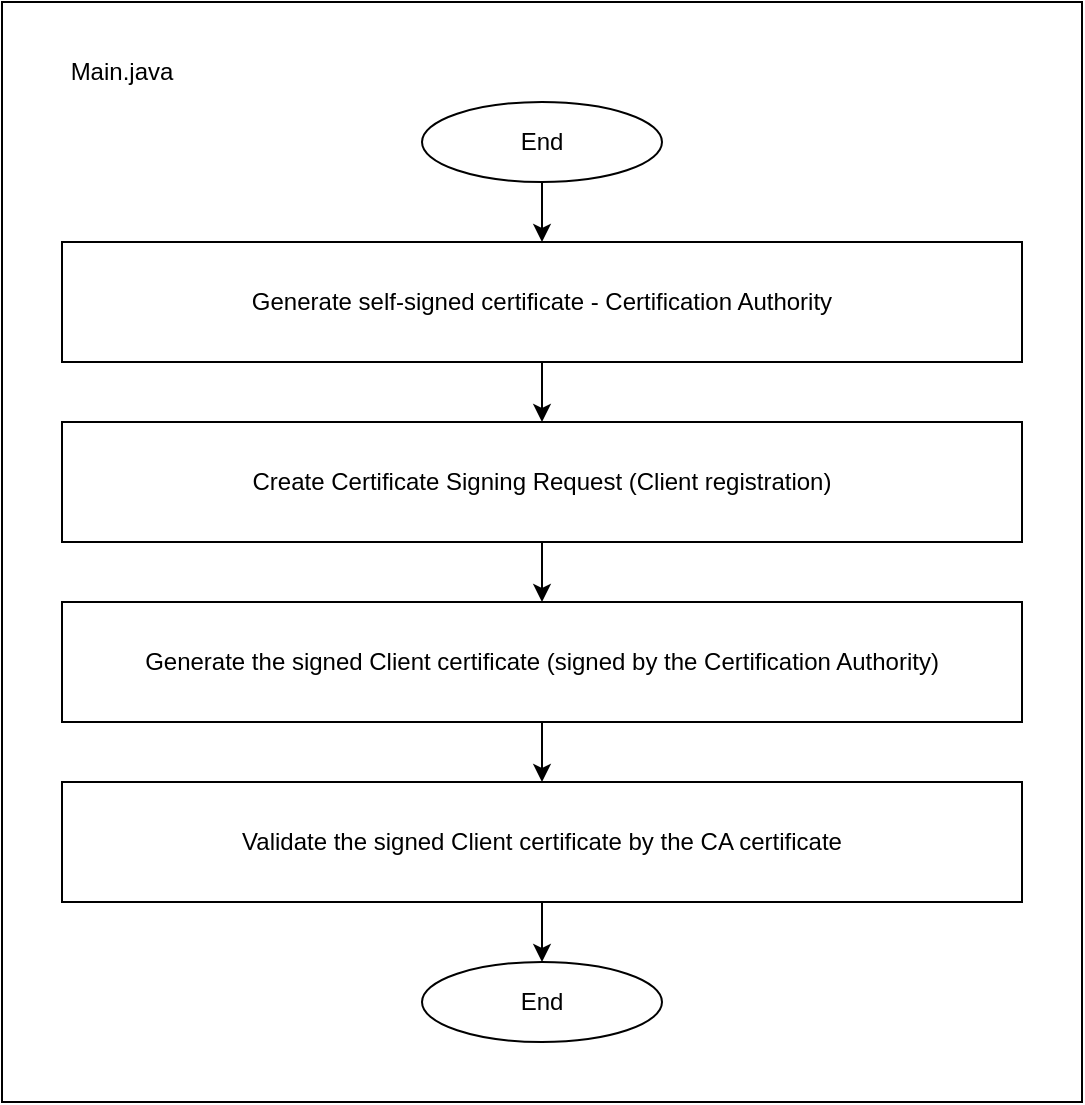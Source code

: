 <mxfile version="17.4.6" type="device"><diagram id="C5RBs43oDa-KdzZeNtuy" name="Page-1"><mxGraphModel dx="2062" dy="1094" grid="1" gridSize="10" guides="1" tooltips="1" connect="1" arrows="1" fold="1" page="1" pageScale="1" pageWidth="827" pageHeight="1169" math="0" shadow="0"><root><mxCell id="WIyWlLk6GJQsqaUBKTNV-0"/><mxCell id="WIyWlLk6GJQsqaUBKTNV-1" parent="WIyWlLk6GJQsqaUBKTNV-0"/><mxCell id="ZepSi94_wtxgY_rUBG2V-49" value="" style="rounded=0;whiteSpace=wrap;html=1;" vertex="1" parent="WIyWlLk6GJQsqaUBKTNV-1"><mxGeometry x="40" y="40" width="540" height="550" as="geometry"/></mxCell><mxCell id="ZepSi94_wtxgY_rUBG2V-50" value="Main.java" style="text;html=1;strokeColor=none;fillColor=none;align=center;verticalAlign=middle;whiteSpace=wrap;rounded=0;" vertex="1" parent="WIyWlLk6GJQsqaUBKTNV-1"><mxGeometry x="70" y="60" width="60" height="30" as="geometry"/></mxCell><mxCell id="ZepSi94_wtxgY_rUBG2V-55" style="edgeStyle=orthogonalEdgeStyle;rounded=0;orthogonalLoop=1;jettySize=auto;html=1;exitX=0.5;exitY=1;exitDx=0;exitDy=0;entryX=0.5;entryY=0;entryDx=0;entryDy=0;" edge="1" parent="WIyWlLk6GJQsqaUBKTNV-1" source="ZepSi94_wtxgY_rUBG2V-51" target="ZepSi94_wtxgY_rUBG2V-52"><mxGeometry relative="1" as="geometry"/></mxCell><mxCell id="ZepSi94_wtxgY_rUBG2V-51" value="Generate self-signed certificate - Certification Authority" style="rounded=0;whiteSpace=wrap;html=1;" vertex="1" parent="WIyWlLk6GJQsqaUBKTNV-1"><mxGeometry x="70" y="160" width="480" height="60" as="geometry"/></mxCell><mxCell id="ZepSi94_wtxgY_rUBG2V-56" style="edgeStyle=orthogonalEdgeStyle;rounded=0;orthogonalLoop=1;jettySize=auto;html=1;exitX=0.5;exitY=1;exitDx=0;exitDy=0;entryX=0.5;entryY=0;entryDx=0;entryDy=0;" edge="1" parent="WIyWlLk6GJQsqaUBKTNV-1" source="ZepSi94_wtxgY_rUBG2V-52" target="ZepSi94_wtxgY_rUBG2V-53"><mxGeometry relative="1" as="geometry"/></mxCell><mxCell id="ZepSi94_wtxgY_rUBG2V-52" value="Create Certificate Signing Request (Client registration)" style="rounded=0;whiteSpace=wrap;html=1;" vertex="1" parent="WIyWlLk6GJQsqaUBKTNV-1"><mxGeometry x="70" y="250" width="480" height="60" as="geometry"/></mxCell><mxCell id="ZepSi94_wtxgY_rUBG2V-58" style="edgeStyle=orthogonalEdgeStyle;rounded=0;orthogonalLoop=1;jettySize=auto;html=1;exitX=0.5;exitY=1;exitDx=0;exitDy=0;entryX=0.5;entryY=0;entryDx=0;entryDy=0;" edge="1" parent="WIyWlLk6GJQsqaUBKTNV-1" source="ZepSi94_wtxgY_rUBG2V-53" target="ZepSi94_wtxgY_rUBG2V-57"><mxGeometry relative="1" as="geometry"/></mxCell><mxCell id="ZepSi94_wtxgY_rUBG2V-53" value="Generate the signed Client certificate (signed by the Certification Authority)" style="rounded=0;whiteSpace=wrap;html=1;" vertex="1" parent="WIyWlLk6GJQsqaUBKTNV-1"><mxGeometry x="70" y="340" width="480" height="60" as="geometry"/></mxCell><mxCell id="ZepSi94_wtxgY_rUBG2V-61" style="edgeStyle=orthogonalEdgeStyle;rounded=0;orthogonalLoop=1;jettySize=auto;html=1;exitX=0.5;exitY=1;exitDx=0;exitDy=0;entryX=0.5;entryY=0;entryDx=0;entryDy=0;" edge="1" parent="WIyWlLk6GJQsqaUBKTNV-1" source="ZepSi94_wtxgY_rUBG2V-57" target="ZepSi94_wtxgY_rUBG2V-59"><mxGeometry relative="1" as="geometry"/></mxCell><mxCell id="ZepSi94_wtxgY_rUBG2V-57" value="Validate the signed Client certificate by the CA certificate" style="rounded=0;whiteSpace=wrap;html=1;" vertex="1" parent="WIyWlLk6GJQsqaUBKTNV-1"><mxGeometry x="70" y="430" width="480" height="60" as="geometry"/></mxCell><mxCell id="ZepSi94_wtxgY_rUBG2V-59" value="End" style="ellipse;whiteSpace=wrap;html=1;" vertex="1" parent="WIyWlLk6GJQsqaUBKTNV-1"><mxGeometry x="250" y="520" width="120" height="40" as="geometry"/></mxCell><mxCell id="ZepSi94_wtxgY_rUBG2V-63" style="edgeStyle=orthogonalEdgeStyle;rounded=0;orthogonalLoop=1;jettySize=auto;html=1;exitX=0.5;exitY=1;exitDx=0;exitDy=0;entryX=0.5;entryY=0;entryDx=0;entryDy=0;" edge="1" parent="WIyWlLk6GJQsqaUBKTNV-1" source="ZepSi94_wtxgY_rUBG2V-62" target="ZepSi94_wtxgY_rUBG2V-51"><mxGeometry relative="1" as="geometry"/></mxCell><mxCell id="ZepSi94_wtxgY_rUBG2V-62" value="End" style="ellipse;whiteSpace=wrap;html=1;" vertex="1" parent="WIyWlLk6GJQsqaUBKTNV-1"><mxGeometry x="250" y="90" width="120" height="40" as="geometry"/></mxCell></root></mxGraphModel></diagram></mxfile>